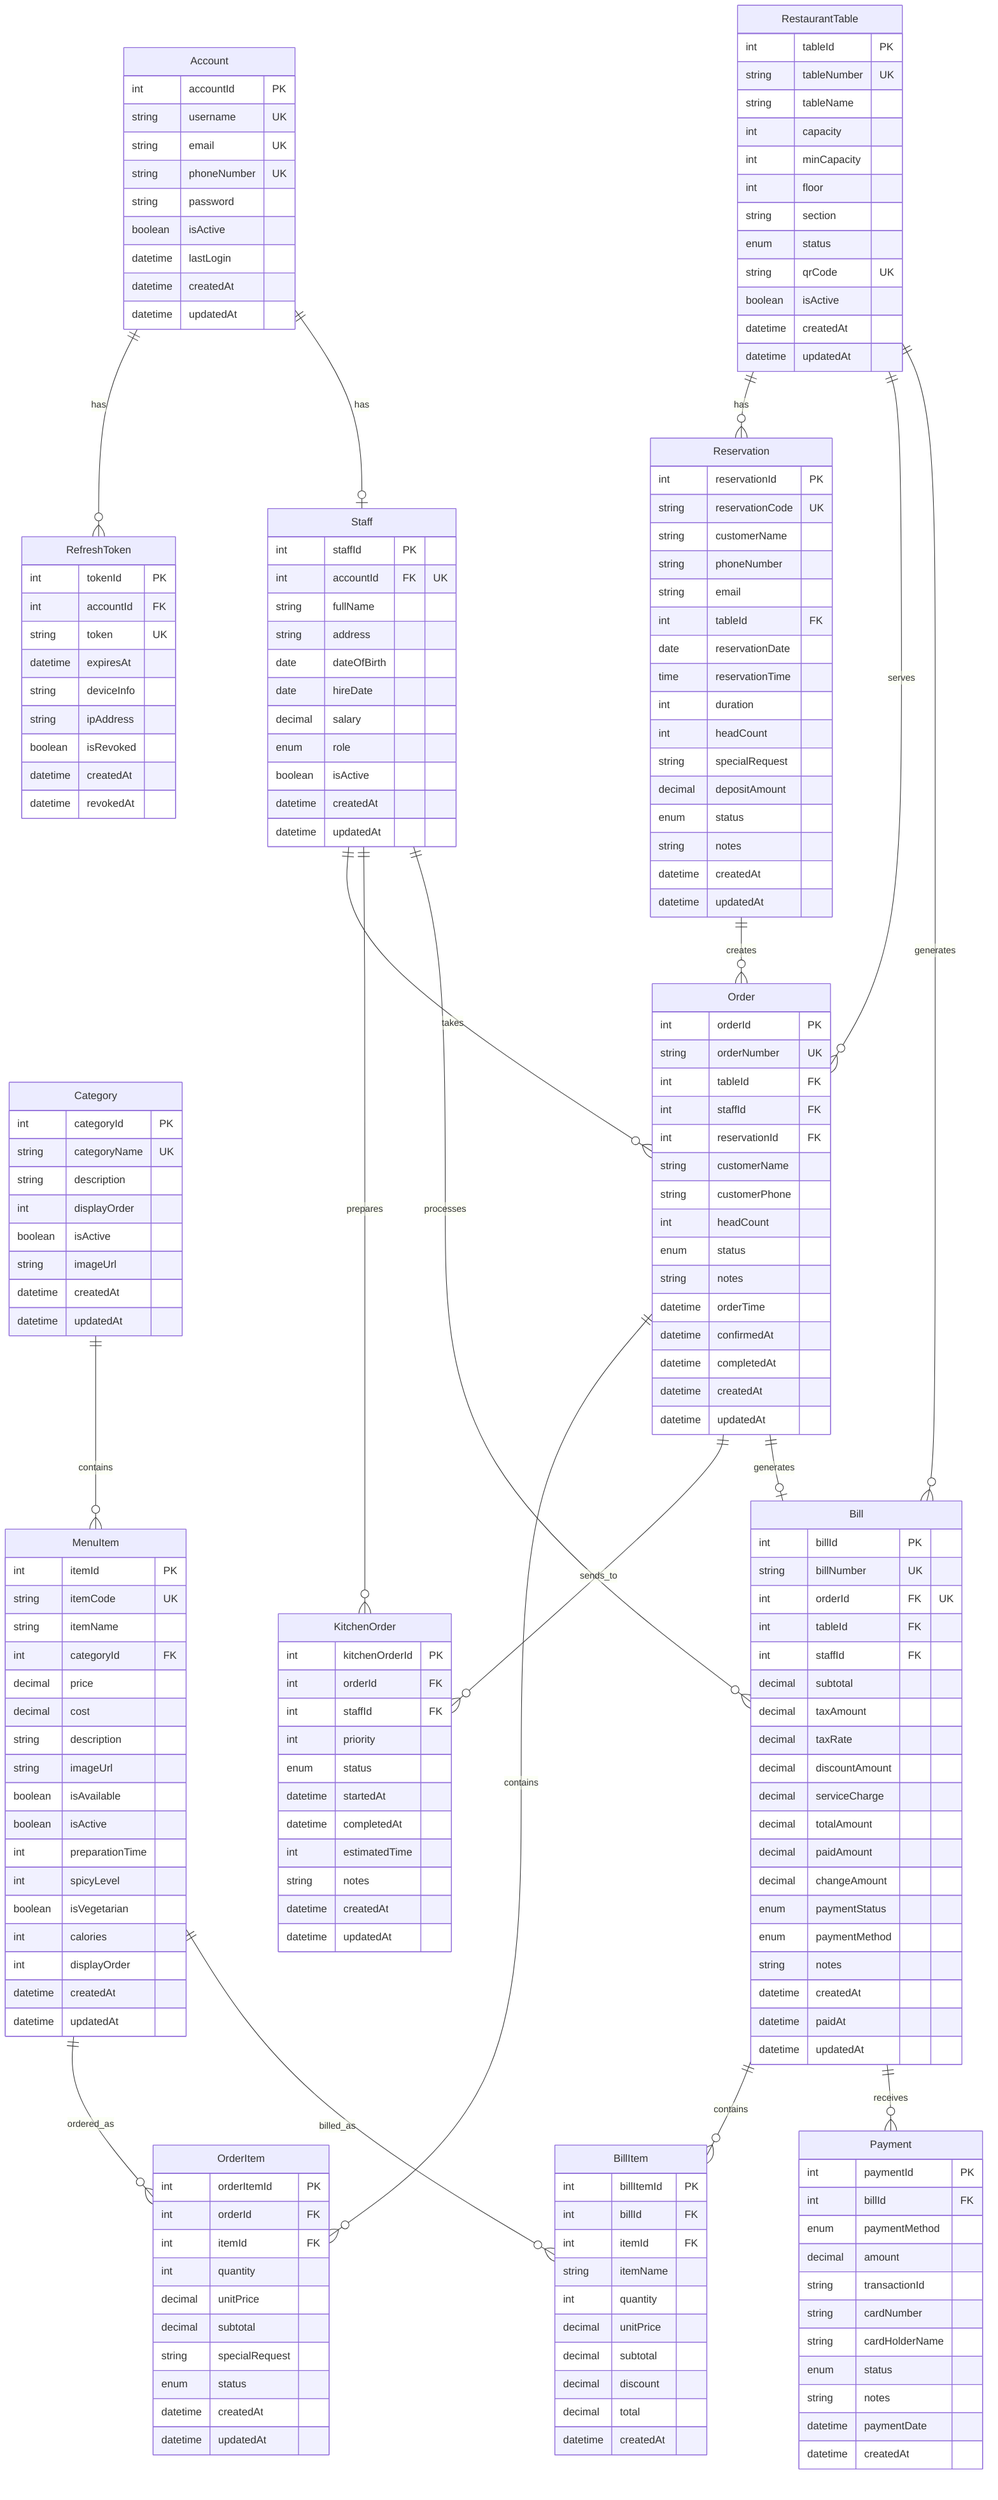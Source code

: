 erDiagram
    %% Restaurant Management System - Entity Relationship Diagram
    %% This diagram can be rendered using Mermaid Live Editor or GitHub
    
    %% Authentication & User Management
    Account ||--o{ RefreshToken : "has"
    Account ||--o| Staff : "has"
    
    %% Menu Management
    Category ||--o{ MenuItem : "contains"
    
    %% Table & Reservation
    RestaurantTable ||--o{ Reservation : "has"
    RestaurantTable ||--o{ Order : "serves"
    RestaurantTable ||--o{ Bill : "generates"
    
    %% Reservation
    Reservation ||--o{ Order : "creates"
    
    %% Order Management
    Order ||--o{ OrderItem : "contains"
    Order ||--o{ KitchenOrder : "sends_to"
    Order ||--o| Bill : "generates"
    Staff ||--o{ Order : "takes"
    
    %% Order Items
    MenuItem ||--o{ OrderItem : "ordered_as"
    
    %% Kitchen
    Staff ||--o{ KitchenOrder : "prepares"
    
    %% Billing
    Bill ||--o{ BillItem : "contains"
    Bill ||--o{ Payment : "receives"
    MenuItem ||--o{ BillItem : "billed_as"
    Staff ||--o{ Bill : "processes"
    
    %% Core Tables
    Account {
        int accountId PK
        string username UK
        string email UK
        string phoneNumber UK
        string password
        boolean isActive
        datetime lastLogin
        datetime createdAt
        datetime updatedAt
    }
    
    RefreshToken {
        int tokenId PK
        int accountId FK
        string token UK
        datetime expiresAt
        string deviceInfo
        string ipAddress
        boolean isRevoked
        datetime createdAt
        datetime revokedAt
    }
    
    Staff {
        int staffId PK
        int accountId FK "UK"
        string fullName
        string address
        date dateOfBirth
        date hireDate
        decimal salary
        enum role
        boolean isActive
        datetime createdAt
        datetime updatedAt
    }
    
    Category {
        int categoryId PK
        string categoryName UK
        string description
        int displayOrder
        boolean isActive
        string imageUrl
        datetime createdAt
        datetime updatedAt
    }
    
    MenuItem {
        int itemId PK
        string itemCode UK
        string itemName
        int categoryId FK
        decimal price
        decimal cost
        string description
        string imageUrl
        boolean isAvailable
        boolean isActive
        int preparationTime
        int spicyLevel
        boolean isVegetarian
        int calories
        int displayOrder
        datetime createdAt
        datetime updatedAt
    }
    
    RestaurantTable {
        int tableId PK
        string tableNumber UK
        string tableName
        int capacity
        int minCapacity
        int floor
        string section
        enum status
        string qrCode UK
        boolean isActive
        datetime createdAt
        datetime updatedAt
    }
    
    Reservation {
        int reservationId PK
        string reservationCode UK
        string customerName
        string phoneNumber
        string email
        int tableId FK
        date reservationDate
        time reservationTime
        int duration
        int headCount
        string specialRequest
        decimal depositAmount
        enum status
        string notes
        datetime createdAt
        datetime updatedAt
    }
    
    Order {
        int orderId PK
        string orderNumber UK
        int tableId FK
        int staffId FK
        int reservationId FK
        string customerName
        string customerPhone
        int headCount
        enum status
        string notes
        datetime orderTime
        datetime confirmedAt
        datetime completedAt
        datetime createdAt
        datetime updatedAt
    }
    
    OrderItem {
        int orderItemId PK
        int orderId FK
        int itemId FK
        int quantity
        decimal unitPrice
        decimal subtotal
        string specialRequest
        enum status
        datetime createdAt
        datetime updatedAt
    }
    
    KitchenOrder {
        int kitchenOrderId PK
        int orderId FK
        int staffId FK
        int priority
        enum status
        datetime startedAt
        datetime completedAt
        int estimatedTime
        string notes
        datetime createdAt
        datetime updatedAt
    }
    
    Bill {
        int billId PK
        string billNumber UK
        int orderId FK "UK"
        int tableId FK
        int staffId FK
        decimal subtotal
        decimal taxAmount
        decimal taxRate
        decimal discountAmount
        decimal serviceCharge
        decimal totalAmount
        decimal paidAmount
        decimal changeAmount
        enum paymentStatus
        enum paymentMethod
        string notes
        datetime createdAt
        datetime paidAt
        datetime updatedAt
    }
    
    BillItem {
        int billItemId PK
        int billId FK
        int itemId FK
        string itemName
        int quantity
        decimal unitPrice
        decimal subtotal
        decimal discount
        decimal total
        datetime createdAt
    }
    
    Payment {
        int paymentId PK
        int billId FK
        enum paymentMethod
        decimal amount
        string transactionId
        string cardNumber
        string cardHolderName
        enum status
        string notes
        datetime paymentDate
        datetime createdAt
    }